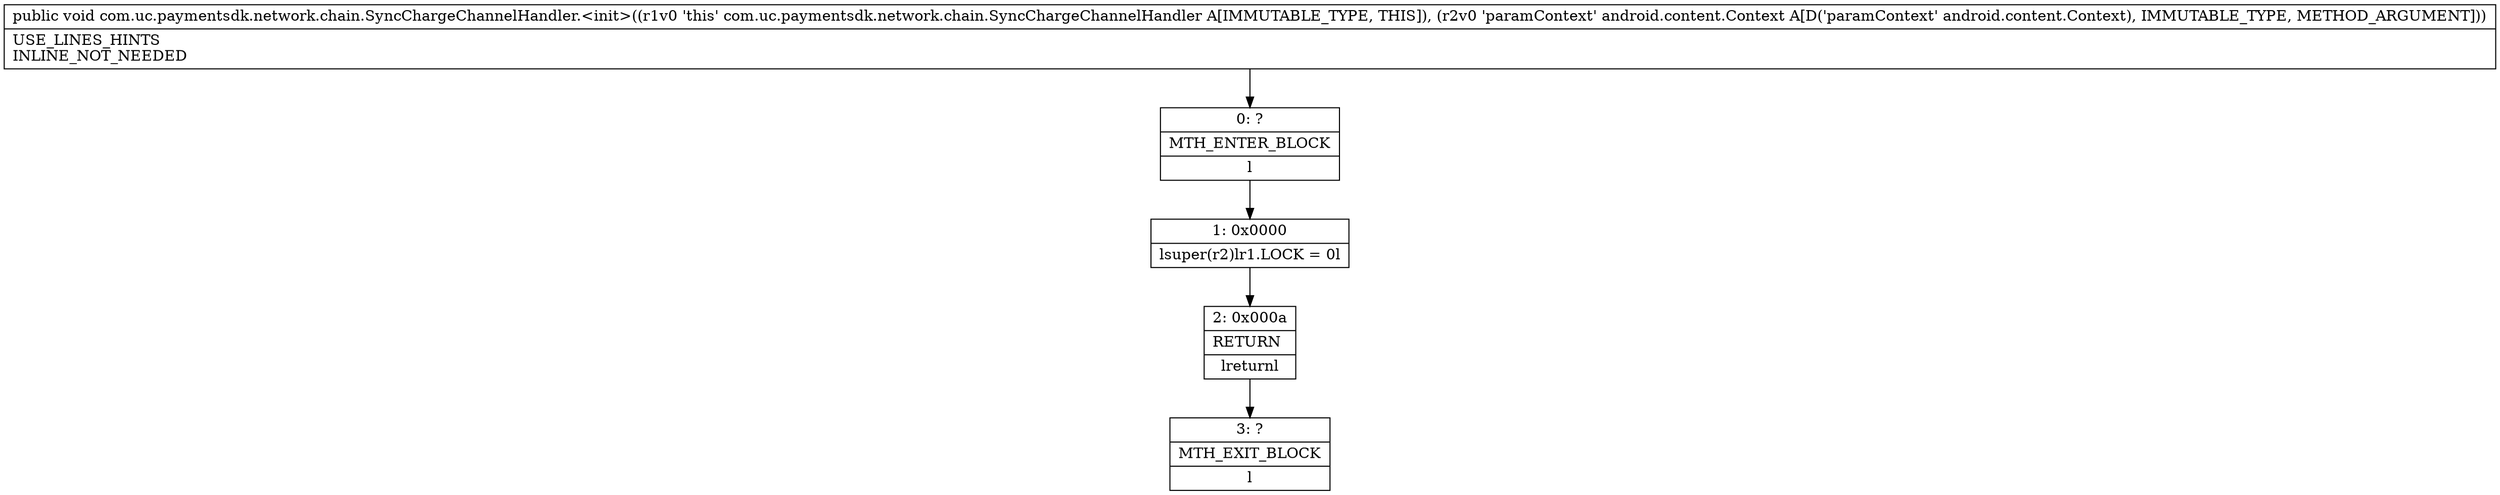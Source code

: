 digraph "CFG forcom.uc.paymentsdk.network.chain.SyncChargeChannelHandler.\<init\>(Landroid\/content\/Context;)V" {
Node_0 [shape=record,label="{0\:\ ?|MTH_ENTER_BLOCK\l|l}"];
Node_1 [shape=record,label="{1\:\ 0x0000|lsuper(r2)lr1.LOCK = 0l}"];
Node_2 [shape=record,label="{2\:\ 0x000a|RETURN\l|lreturnl}"];
Node_3 [shape=record,label="{3\:\ ?|MTH_EXIT_BLOCK\l|l}"];
MethodNode[shape=record,label="{public void com.uc.paymentsdk.network.chain.SyncChargeChannelHandler.\<init\>((r1v0 'this' com.uc.paymentsdk.network.chain.SyncChargeChannelHandler A[IMMUTABLE_TYPE, THIS]), (r2v0 'paramContext' android.content.Context A[D('paramContext' android.content.Context), IMMUTABLE_TYPE, METHOD_ARGUMENT]))  | USE_LINES_HINTS\lINLINE_NOT_NEEDED\l}"];
MethodNode -> Node_0;
Node_0 -> Node_1;
Node_1 -> Node_2;
Node_2 -> Node_3;
}

